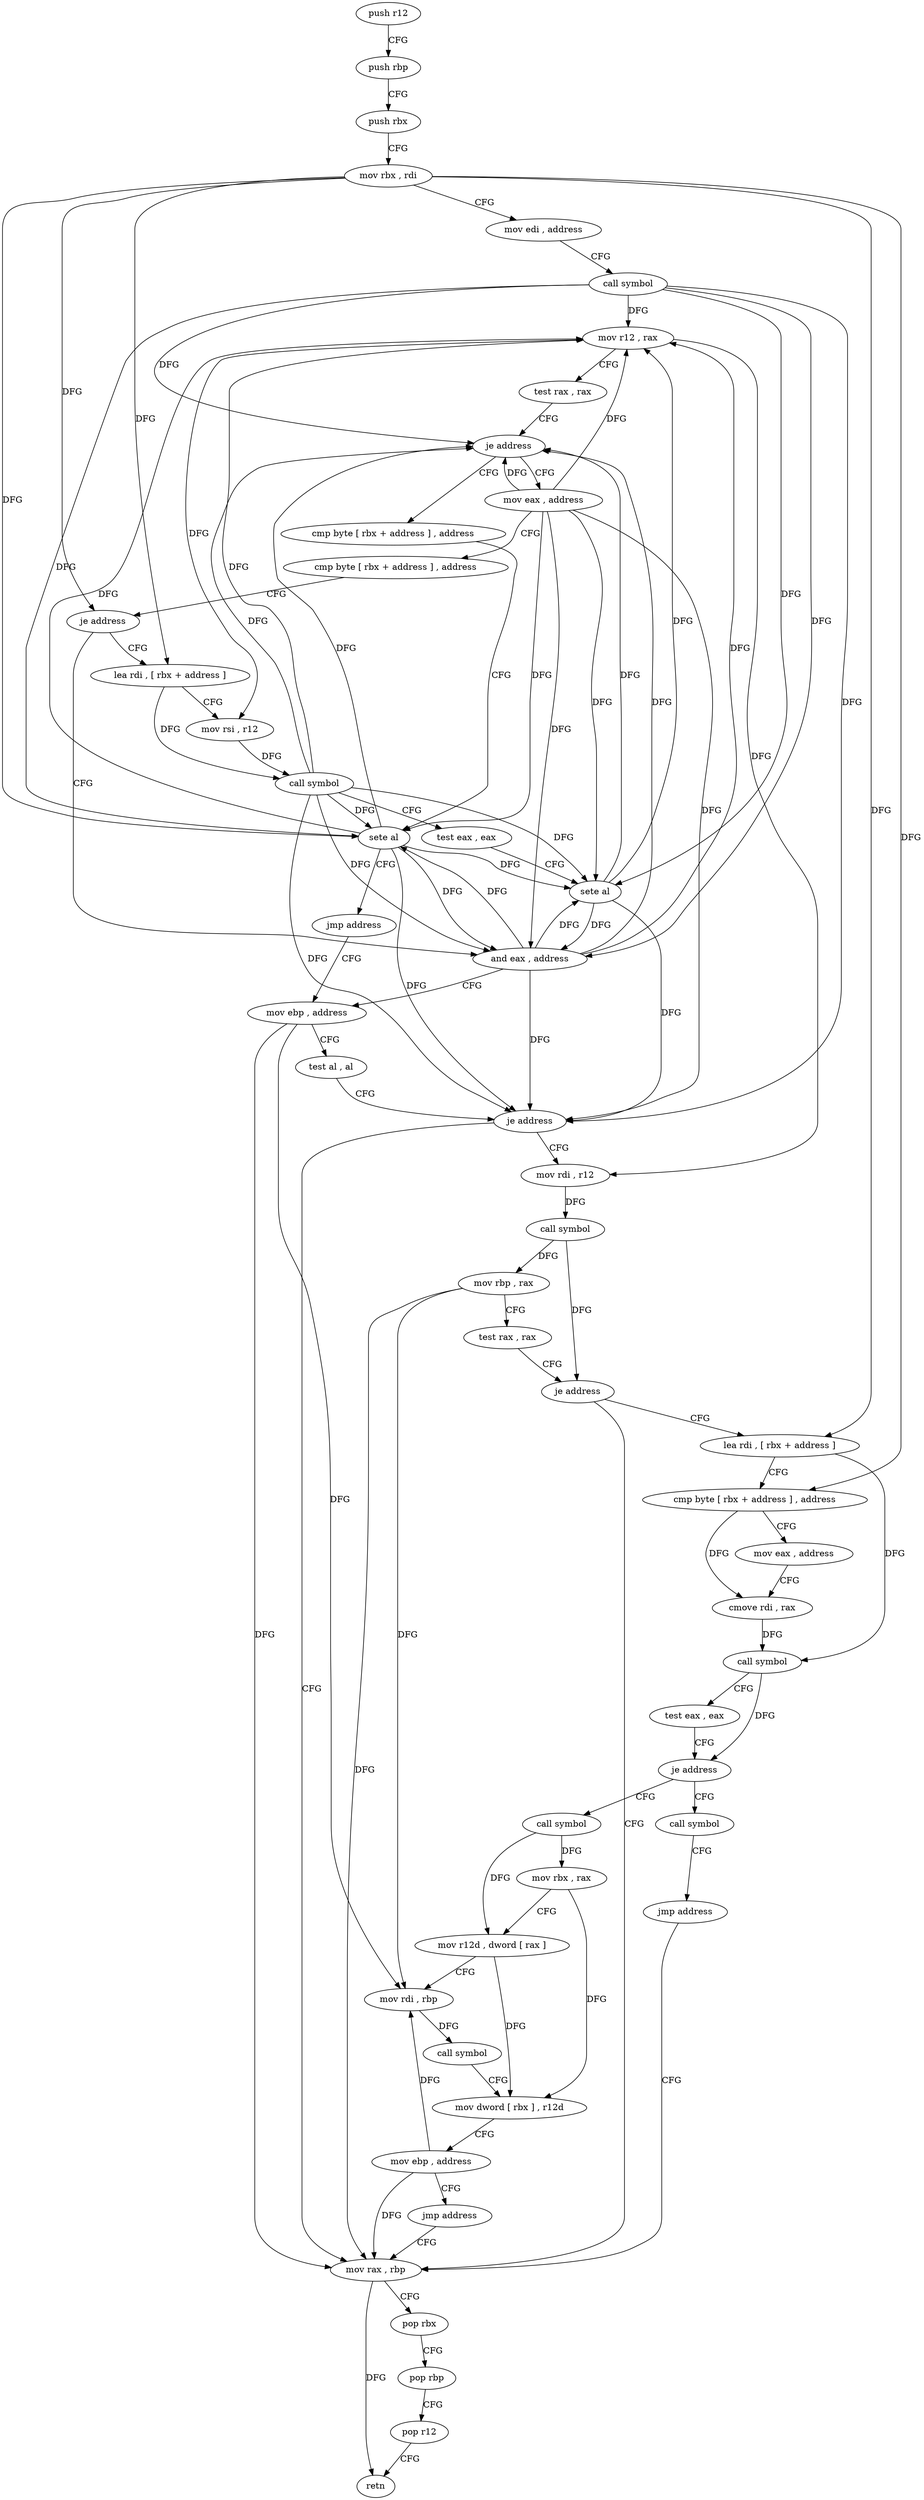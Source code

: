 digraph "func" {
"4374727" [label = "push r12" ]
"4374729" [label = "push rbp" ]
"4374730" [label = "push rbx" ]
"4374731" [label = "mov rbx , rdi" ]
"4374734" [label = "mov edi , address" ]
"4374739" [label = "call symbol" ]
"4374744" [label = "mov r12 , rax" ]
"4374747" [label = "test rax , rax" ]
"4374750" [label = "je address" ]
"4374800" [label = "cmp byte [ rbx + address ] , address" ]
"4374752" [label = "mov eax , address" ]
"4374804" [label = "sete al" ]
"4374807" [label = "jmp address" ]
"4374783" [label = "mov ebp , address" ]
"4374757" [label = "cmp byte [ rbx + address ] , address" ]
"4374761" [label = "je address" ]
"4374780" [label = "and eax , address" ]
"4374763" [label = "lea rdi , [ rbx + address ]" ]
"4374788" [label = "test al , al" ]
"4374790" [label = "je address" ]
"4374809" [label = "mov rdi , r12" ]
"4374792" [label = "mov rax , rbp" ]
"4374767" [label = "mov rsi , r12" ]
"4374770" [label = "call symbol" ]
"4374775" [label = "test eax , eax" ]
"4374777" [label = "sete al" ]
"4374812" [label = "call symbol" ]
"4374817" [label = "mov rbp , rax" ]
"4374820" [label = "test rax , rax" ]
"4374823" [label = "je address" ]
"4374825" [label = "lea rdi , [ rbx + address ]" ]
"4374795" [label = "pop rbx" ]
"4374796" [label = "pop rbp" ]
"4374797" [label = "pop r12" ]
"4374799" [label = "retn" ]
"4374829" [label = "cmp byte [ rbx + address ] , address" ]
"4374833" [label = "mov eax , address" ]
"4374838" [label = "cmove rdi , rax" ]
"4374842" [label = "call symbol" ]
"4374847" [label = "test eax , eax" ]
"4374849" [label = "je address" ]
"4374880" [label = "call symbol" ]
"4374851" [label = "call symbol" ]
"4374885" [label = "jmp address" ]
"4374856" [label = "mov rbx , rax" ]
"4374859" [label = "mov r12d , dword [ rax ]" ]
"4374862" [label = "mov rdi , rbp" ]
"4374865" [label = "call symbol" ]
"4374870" [label = "mov dword [ rbx ] , r12d" ]
"4374873" [label = "mov ebp , address" ]
"4374878" [label = "jmp address" ]
"4374727" -> "4374729" [ label = "CFG" ]
"4374729" -> "4374730" [ label = "CFG" ]
"4374730" -> "4374731" [ label = "CFG" ]
"4374731" -> "4374734" [ label = "CFG" ]
"4374731" -> "4374804" [ label = "DFG" ]
"4374731" -> "4374761" [ label = "DFG" ]
"4374731" -> "4374763" [ label = "DFG" ]
"4374731" -> "4374825" [ label = "DFG" ]
"4374731" -> "4374829" [ label = "DFG" ]
"4374734" -> "4374739" [ label = "CFG" ]
"4374739" -> "4374744" [ label = "DFG" ]
"4374739" -> "4374750" [ label = "DFG" ]
"4374739" -> "4374804" [ label = "DFG" ]
"4374739" -> "4374790" [ label = "DFG" ]
"4374739" -> "4374780" [ label = "DFG" ]
"4374739" -> "4374777" [ label = "DFG" ]
"4374744" -> "4374747" [ label = "CFG" ]
"4374744" -> "4374767" [ label = "DFG" ]
"4374744" -> "4374809" [ label = "DFG" ]
"4374747" -> "4374750" [ label = "CFG" ]
"4374750" -> "4374800" [ label = "CFG" ]
"4374750" -> "4374752" [ label = "CFG" ]
"4374800" -> "4374804" [ label = "CFG" ]
"4374752" -> "4374757" [ label = "CFG" ]
"4374752" -> "4374744" [ label = "DFG" ]
"4374752" -> "4374750" [ label = "DFG" ]
"4374752" -> "4374804" [ label = "DFG" ]
"4374752" -> "4374790" [ label = "DFG" ]
"4374752" -> "4374780" [ label = "DFG" ]
"4374752" -> "4374777" [ label = "DFG" ]
"4374804" -> "4374807" [ label = "CFG" ]
"4374804" -> "4374744" [ label = "DFG" ]
"4374804" -> "4374750" [ label = "DFG" ]
"4374804" -> "4374790" [ label = "DFG" ]
"4374804" -> "4374780" [ label = "DFG" ]
"4374804" -> "4374777" [ label = "DFG" ]
"4374807" -> "4374783" [ label = "CFG" ]
"4374783" -> "4374788" [ label = "CFG" ]
"4374783" -> "4374792" [ label = "DFG" ]
"4374783" -> "4374862" [ label = "DFG" ]
"4374757" -> "4374761" [ label = "CFG" ]
"4374761" -> "4374780" [ label = "CFG" ]
"4374761" -> "4374763" [ label = "CFG" ]
"4374780" -> "4374783" [ label = "CFG" ]
"4374780" -> "4374744" [ label = "DFG" ]
"4374780" -> "4374750" [ label = "DFG" ]
"4374780" -> "4374790" [ label = "DFG" ]
"4374780" -> "4374804" [ label = "DFG" ]
"4374780" -> "4374777" [ label = "DFG" ]
"4374763" -> "4374767" [ label = "CFG" ]
"4374763" -> "4374770" [ label = "DFG" ]
"4374788" -> "4374790" [ label = "CFG" ]
"4374790" -> "4374809" [ label = "CFG" ]
"4374790" -> "4374792" [ label = "CFG" ]
"4374809" -> "4374812" [ label = "DFG" ]
"4374792" -> "4374795" [ label = "CFG" ]
"4374792" -> "4374799" [ label = "DFG" ]
"4374767" -> "4374770" [ label = "DFG" ]
"4374770" -> "4374775" [ label = "CFG" ]
"4374770" -> "4374744" [ label = "DFG" ]
"4374770" -> "4374750" [ label = "DFG" ]
"4374770" -> "4374790" [ label = "DFG" ]
"4374770" -> "4374780" [ label = "DFG" ]
"4374770" -> "4374804" [ label = "DFG" ]
"4374770" -> "4374777" [ label = "DFG" ]
"4374775" -> "4374777" [ label = "CFG" ]
"4374777" -> "4374780" [ label = "DFG" ]
"4374777" -> "4374744" [ label = "DFG" ]
"4374777" -> "4374750" [ label = "DFG" ]
"4374777" -> "4374790" [ label = "DFG" ]
"4374812" -> "4374817" [ label = "DFG" ]
"4374812" -> "4374823" [ label = "DFG" ]
"4374817" -> "4374820" [ label = "CFG" ]
"4374817" -> "4374792" [ label = "DFG" ]
"4374817" -> "4374862" [ label = "DFG" ]
"4374820" -> "4374823" [ label = "CFG" ]
"4374823" -> "4374792" [ label = "CFG" ]
"4374823" -> "4374825" [ label = "CFG" ]
"4374825" -> "4374829" [ label = "CFG" ]
"4374825" -> "4374842" [ label = "DFG" ]
"4374795" -> "4374796" [ label = "CFG" ]
"4374796" -> "4374797" [ label = "CFG" ]
"4374797" -> "4374799" [ label = "CFG" ]
"4374829" -> "4374833" [ label = "CFG" ]
"4374829" -> "4374838" [ label = "DFG" ]
"4374833" -> "4374838" [ label = "CFG" ]
"4374838" -> "4374842" [ label = "DFG" ]
"4374842" -> "4374847" [ label = "CFG" ]
"4374842" -> "4374849" [ label = "DFG" ]
"4374847" -> "4374849" [ label = "CFG" ]
"4374849" -> "4374880" [ label = "CFG" ]
"4374849" -> "4374851" [ label = "CFG" ]
"4374880" -> "4374885" [ label = "CFG" ]
"4374851" -> "4374856" [ label = "DFG" ]
"4374851" -> "4374859" [ label = "DFG" ]
"4374885" -> "4374792" [ label = "CFG" ]
"4374856" -> "4374859" [ label = "CFG" ]
"4374856" -> "4374870" [ label = "DFG" ]
"4374859" -> "4374862" [ label = "CFG" ]
"4374859" -> "4374870" [ label = "DFG" ]
"4374862" -> "4374865" [ label = "DFG" ]
"4374865" -> "4374870" [ label = "CFG" ]
"4374870" -> "4374873" [ label = "CFG" ]
"4374873" -> "4374878" [ label = "CFG" ]
"4374873" -> "4374792" [ label = "DFG" ]
"4374873" -> "4374862" [ label = "DFG" ]
"4374878" -> "4374792" [ label = "CFG" ]
}
